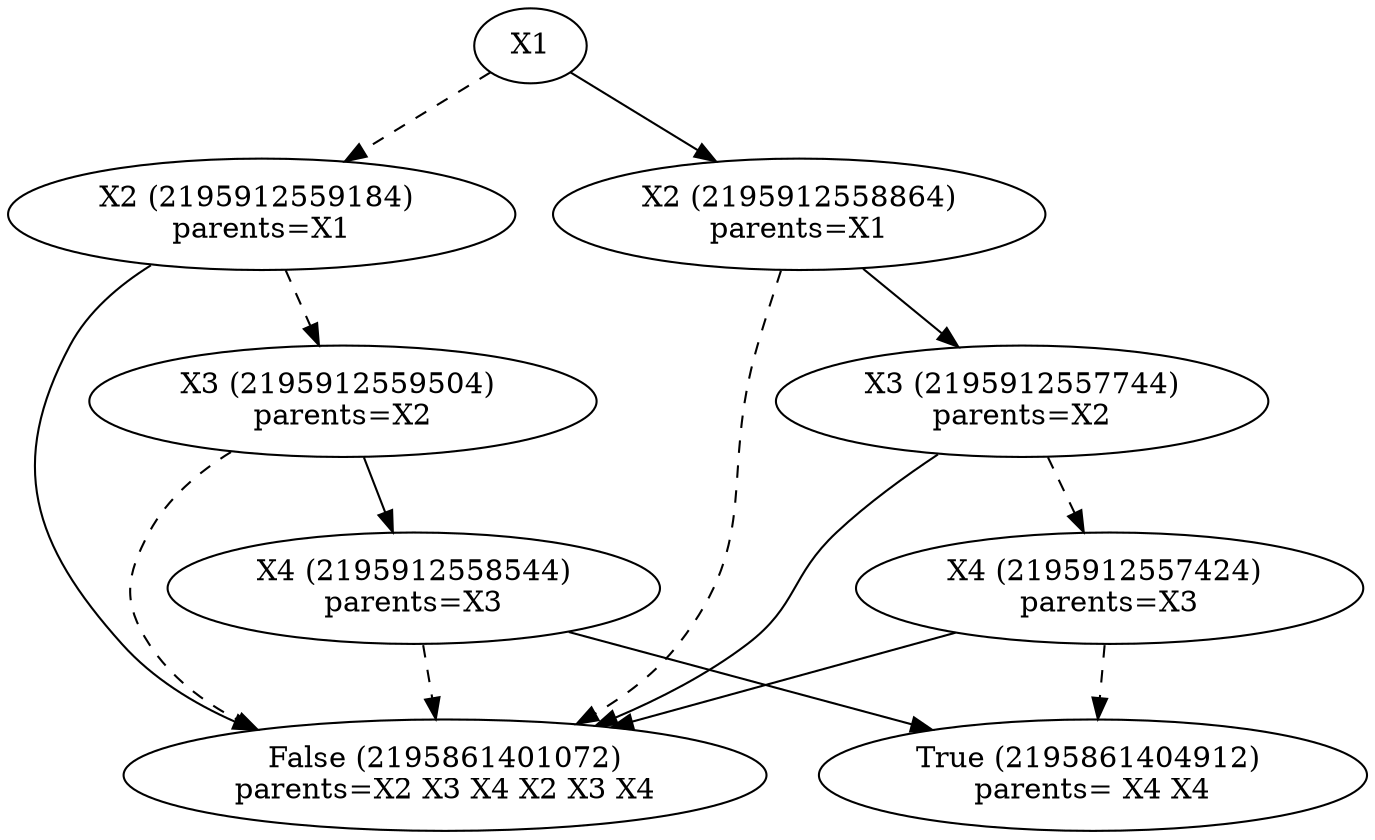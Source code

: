 digraph{2195912559344[label=X1]2195912559184[label="X2 (2195912559184) \nparents=X1"]
2195912559344 -> 2195912559184[style=dashed label="" fontcolor = gray]
2195912559504[label="X3 (2195912559504) \nparents=X2"]
2195912559184 -> 2195912559504[style=dashed label="" fontcolor = gray]
2195861401072[label="False (2195861401072) \nparents= X2 X3 X4 X2 X3 X4"]
2195912559504 -> 2195861401072[style=dashed label="" fontcolor = gray]
2195912558544[label="X4 (2195912558544)\nparents=X3"]
2195912559504 -> 2195912558544 [label="" fontcolor = gray]
2195861401072[label="False (2195861401072) \nparents= X2 X3 X4 X2 X3 X4"]
2195912558544 -> 2195861401072[style=dashed label="" fontcolor = gray]
2195861404912[label="True (2195861404912)\nparents=X4 X4"]
2195912558544 -> 2195861404912 [label="" fontcolor = gray]
2195861401072[label="False (2195861401072)\nparents=X2 X3 X4 X2 X3 X4"]
2195912559184 -> 2195861401072 [label="" fontcolor = gray]
2195912558864[label="X2 (2195912558864)\nparents=X1"]
2195912559344 -> 2195912558864 [label="" fontcolor = gray]
2195861401072[label="False (2195861401072) \nparents= X2 X3 X4 X2 X3 X4"]
2195912558864 -> 2195861401072[style=dashed label="" fontcolor = gray]
2195912557744[label="X3 (2195912557744)\nparents=X2"]
2195912558864 -> 2195912557744 [label="" fontcolor = gray]
2195912557424[label="X4 (2195912557424) \nparents=X3"]
2195912557744 -> 2195912557424[style=dashed label="" fontcolor = gray]
2195861404912[label="True (2195861404912) \nparents= X4 X4"]
2195912557424 -> 2195861404912[style=dashed label="" fontcolor = gray]
2195861401072[label="False (2195861401072)\nparents=X2 X3 X4 X2 X3 X4"]
2195912557424 -> 2195861401072 [label="" fontcolor = gray]
2195861401072[label="False (2195861401072)\nparents=X2 X3 X4 X2 X3 X4"]
2195912557744 -> 2195861401072 [label="" fontcolor = gray]
}